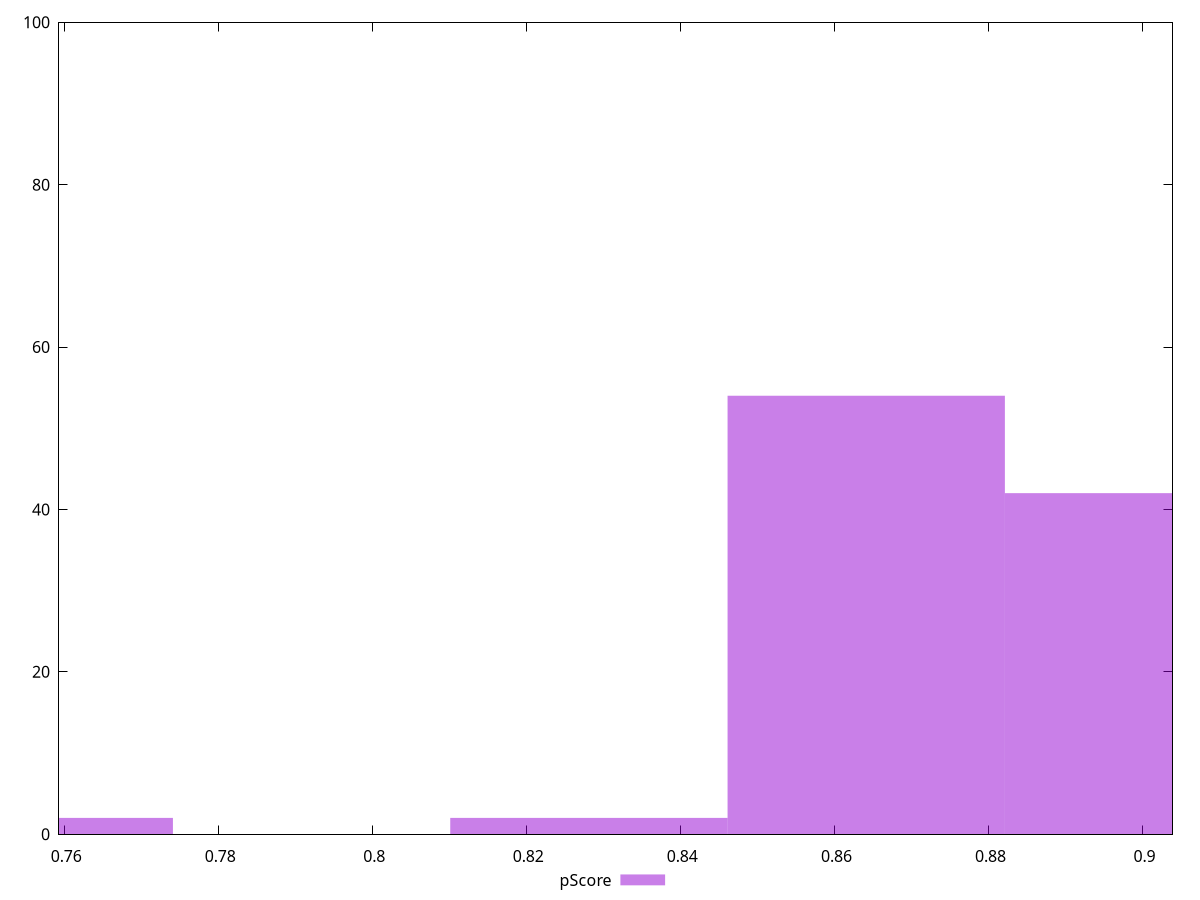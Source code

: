 reset

$pScore <<EOF
0.7561140776768562 2
0.8641303744878357 54
0.9001358067581622 42
0.8281249422175092 2
EOF

set key outside below
set boxwidth 0.03600543227032649
set xrange [0.7593252096539336:0.9038948316099461]
set yrange [0:100]
set trange [0:100]
set style fill transparent solid 0.5 noborder
set terminal svg size 640, 490 enhanced background rgb 'white'
set output "report_00017_2021-02-10T15-08-03.406Z/first-contentful-paint/samples/pages/pScore/histogram.svg"

plot $pScore title "pScore" with boxes

reset
